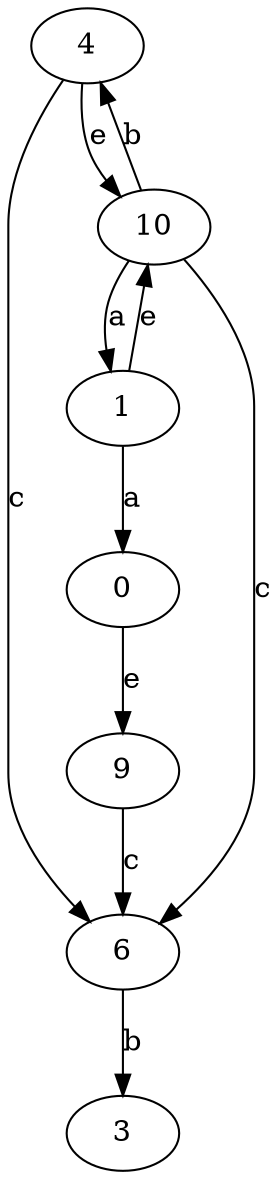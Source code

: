 strict digraph  {
0;
1;
3;
4;
6;
9;
10;
0 -> 9  [label=e];
1 -> 0  [label=a];
1 -> 10  [label=e];
4 -> 6  [label=c];
4 -> 10  [label=e];
6 -> 3  [label=b];
9 -> 6  [label=c];
10 -> 1  [label=a];
10 -> 4  [label=b];
10 -> 6  [label=c];
}
